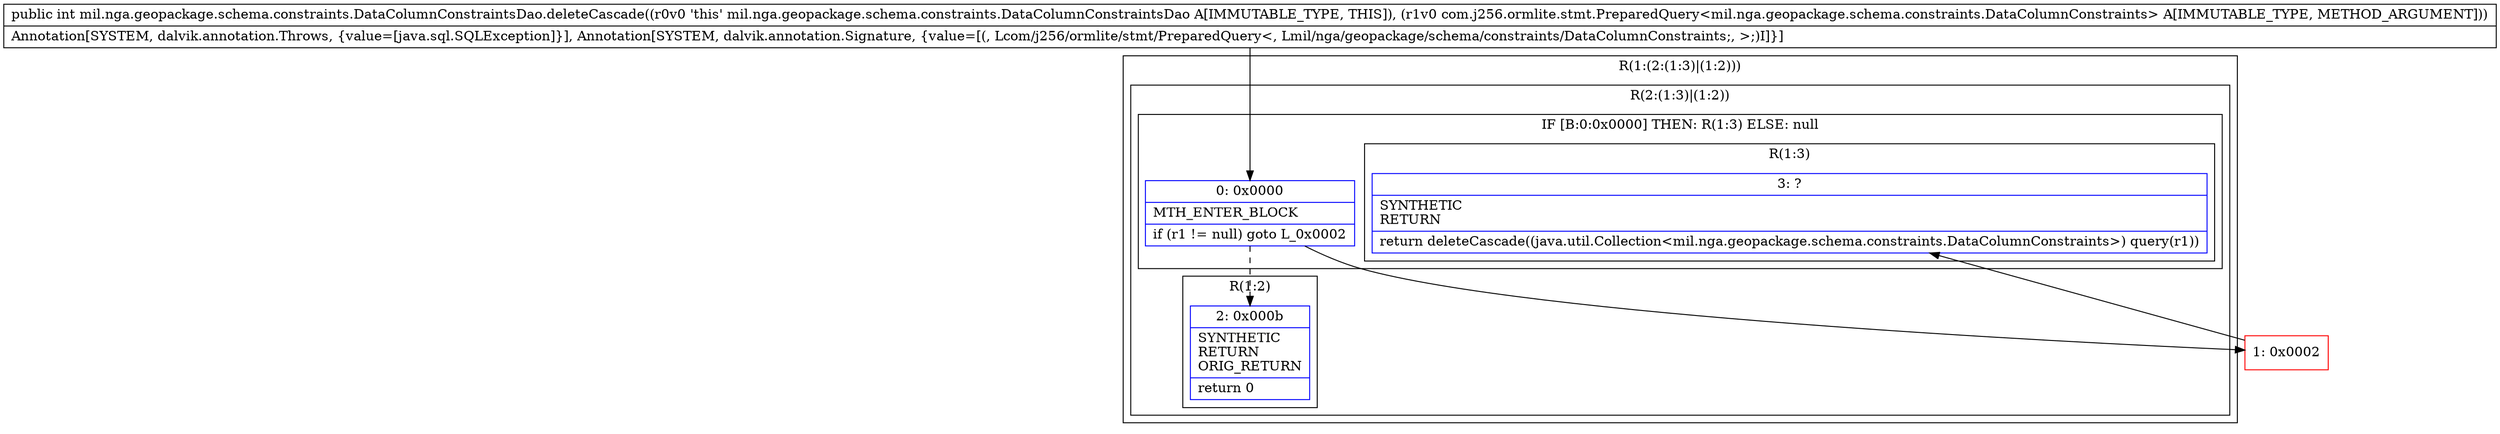 digraph "CFG formil.nga.geopackage.schema.constraints.DataColumnConstraintsDao.deleteCascade(Lcom\/j256\/ormlite\/stmt\/PreparedQuery;)I" {
subgraph cluster_Region_960867349 {
label = "R(1:(2:(1:3)|(1:2)))";
node [shape=record,color=blue];
subgraph cluster_Region_551090482 {
label = "R(2:(1:3)|(1:2))";
node [shape=record,color=blue];
subgraph cluster_IfRegion_1757014180 {
label = "IF [B:0:0x0000] THEN: R(1:3) ELSE: null";
node [shape=record,color=blue];
Node_0 [shape=record,label="{0\:\ 0x0000|MTH_ENTER_BLOCK\l|if (r1 != null) goto L_0x0002\l}"];
subgraph cluster_Region_104890571 {
label = "R(1:3)";
node [shape=record,color=blue];
Node_3 [shape=record,label="{3\:\ ?|SYNTHETIC\lRETURN\l|return deleteCascade((java.util.Collection\<mil.nga.geopackage.schema.constraints.DataColumnConstraints\>) query(r1))\l}"];
}
}
subgraph cluster_Region_317829394 {
label = "R(1:2)";
node [shape=record,color=blue];
Node_2 [shape=record,label="{2\:\ 0x000b|SYNTHETIC\lRETURN\lORIG_RETURN\l|return 0\l}"];
}
}
}
Node_1 [shape=record,color=red,label="{1\:\ 0x0002}"];
MethodNode[shape=record,label="{public int mil.nga.geopackage.schema.constraints.DataColumnConstraintsDao.deleteCascade((r0v0 'this' mil.nga.geopackage.schema.constraints.DataColumnConstraintsDao A[IMMUTABLE_TYPE, THIS]), (r1v0 com.j256.ormlite.stmt.PreparedQuery\<mil.nga.geopackage.schema.constraints.DataColumnConstraints\> A[IMMUTABLE_TYPE, METHOD_ARGUMENT]))  | Annotation[SYSTEM, dalvik.annotation.Throws, \{value=[java.sql.SQLException]\}], Annotation[SYSTEM, dalvik.annotation.Signature, \{value=[(, Lcom\/j256\/ormlite\/stmt\/PreparedQuery\<, Lmil\/nga\/geopackage\/schema\/constraints\/DataColumnConstraints;, \>;)I]\}]\l}"];
MethodNode -> Node_0;
Node_0 -> Node_1;
Node_0 -> Node_2[style=dashed];
Node_1 -> Node_3;
}

